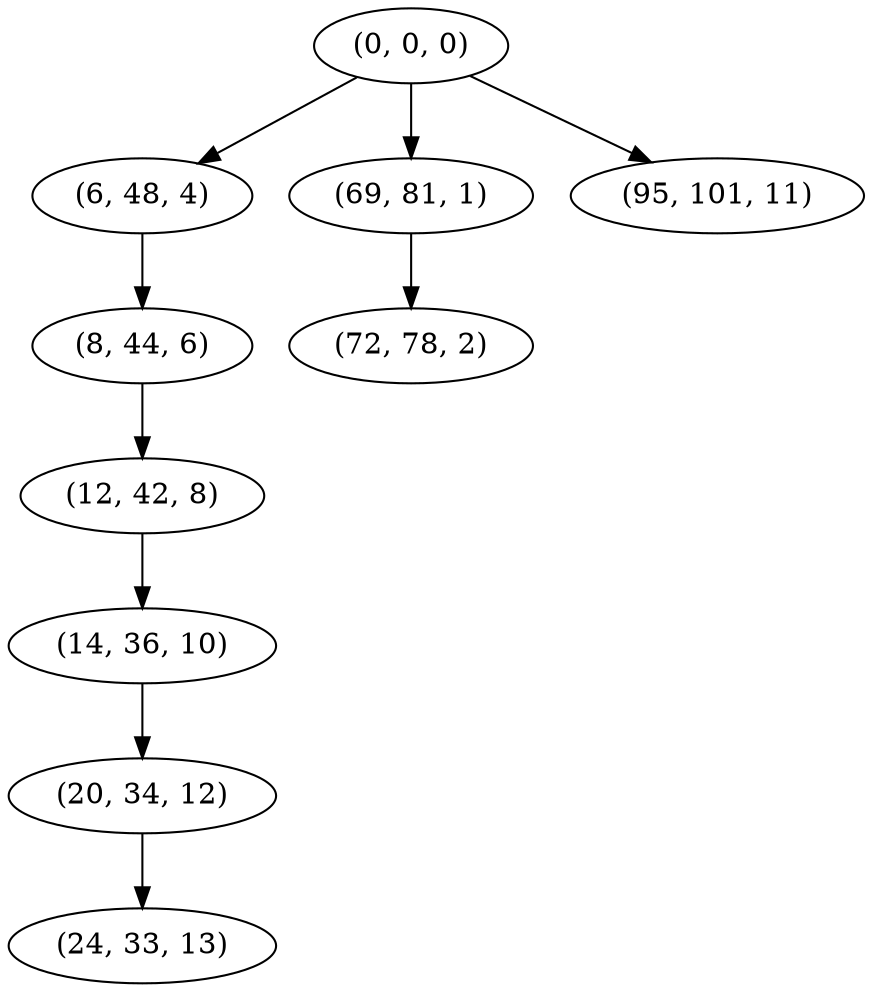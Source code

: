 digraph tree {
    "(0, 0, 0)";
    "(6, 48, 4)";
    "(8, 44, 6)";
    "(12, 42, 8)";
    "(14, 36, 10)";
    "(20, 34, 12)";
    "(24, 33, 13)";
    "(69, 81, 1)";
    "(72, 78, 2)";
    "(95, 101, 11)";
    "(0, 0, 0)" -> "(6, 48, 4)";
    "(0, 0, 0)" -> "(69, 81, 1)";
    "(0, 0, 0)" -> "(95, 101, 11)";
    "(6, 48, 4)" -> "(8, 44, 6)";
    "(8, 44, 6)" -> "(12, 42, 8)";
    "(12, 42, 8)" -> "(14, 36, 10)";
    "(14, 36, 10)" -> "(20, 34, 12)";
    "(20, 34, 12)" -> "(24, 33, 13)";
    "(69, 81, 1)" -> "(72, 78, 2)";
}
